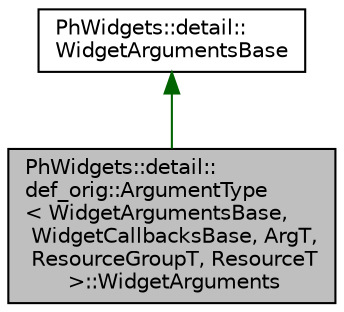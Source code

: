 digraph "PhWidgets::detail::def_orig::ArgumentType&lt; WidgetArgumentsBase, WidgetCallbacksBase, ArgT, ResourceGroupT, ResourceT &gt;::WidgetArguments"
{
  edge [fontname="Helvetica",fontsize="10",labelfontname="Helvetica",labelfontsize="10"];
  node [fontname="Helvetica",fontsize="10",shape=record];
  Node0 [label="PhWidgets::detail::\ldef_orig::ArgumentType\l\< WidgetArgumentsBase,\l WidgetCallbacksBase, ArgT,\l ResourceGroupT, ResourceT\l \>::WidgetArguments",height=0.2,width=0.4,color="black", fillcolor="grey75", style="filled", fontcolor="black"];
  Node1 -> Node0 [dir="back",color="darkgreen",fontsize="10",style="solid",fontname="Helvetica"];
  Node1 [label="PhWidgets::detail::\lWidgetArgumentsBase",height=0.2,width=0.4,color="black", fillcolor="white", style="filled",URL="$struct_ph_widgets_1_1detail_1_1_widget_arguments_base.html"];
}
